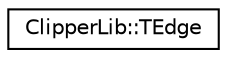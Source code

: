 digraph "Graphical Class Hierarchy"
{
  edge [fontname="Helvetica",fontsize="10",labelfontname="Helvetica",labelfontsize="10"];
  node [fontname="Helvetica",fontsize="10",shape=record];
  rankdir="LR";
  Node1 [label="ClipperLib::TEdge",height=0.2,width=0.4,color="black", fillcolor="white", style="filled",URL="$struct_clipper_lib_1_1_t_edge.html"];
}

